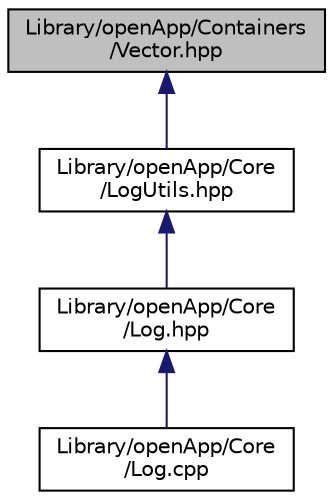 digraph "Library/openApp/Containers/Vector.hpp"
{
  edge [fontname="Helvetica",fontsize="10",labelfontname="Helvetica",labelfontsize="10"];
  node [fontname="Helvetica",fontsize="10",shape=record];
  Node4 [label="Library/openApp/Containers\l/Vector.hpp",height=0.2,width=0.4,color="black", fillcolor="grey75", style="filled", fontcolor="black"];
  Node4 -> Node5 [dir="back",color="midnightblue",fontsize="10",style="solid",fontname="Helvetica"];
  Node5 [label="Library/openApp/Core\l/LogUtils.hpp",height=0.2,width=0.4,color="black", fillcolor="white", style="filled",URL="$_log_utils_8hpp.html"];
  Node5 -> Node6 [dir="back",color="midnightblue",fontsize="10",style="solid",fontname="Helvetica"];
  Node6 [label="Library/openApp/Core\l/Log.hpp",height=0.2,width=0.4,color="black", fillcolor="white", style="filled",URL="$_log_8hpp.html"];
  Node6 -> Node7 [dir="back",color="midnightblue",fontsize="10",style="solid",fontname="Helvetica"];
  Node7 [label="Library/openApp/Core\l/Log.cpp",height=0.2,width=0.4,color="black", fillcolor="white", style="filled",URL="$_log_8cpp.html"];
}

